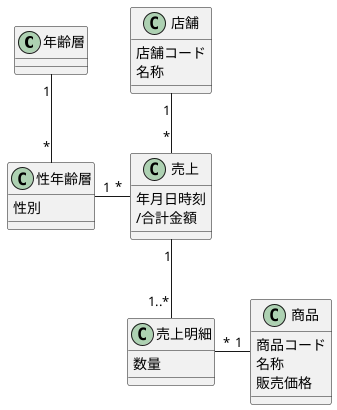 @startuml

class 年齢層

class 性年齢層 {
  性別
}

class 店舗 {
  店舗コード
  名称
}

class 売上 {
  年月日時刻
  /合計金額
}

class 売上明細 {
  数量
}

class 商品 {
  商品コード
  名称
  販売価格
}

年齢層 "1"--"*" 性年齢層
性年齢層 "1"-r-"*" 売上
店舗 "1"--"*" 売上
売上 "1"--"1..*" 売上明細
売上明細 "*"-r-"1" 商品

@enduml
